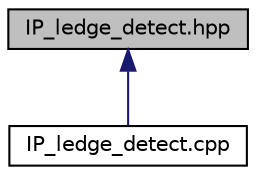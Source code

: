 digraph "IP_ledge_detect.hpp"
{
  edge [fontname="Helvetica",fontsize="10",labelfontname="Helvetica",labelfontsize="10"];
  node [fontname="Helvetica",fontsize="10",shape=record];
  Node7 [label="IP_ledge_detect.hpp",height=0.2,width=0.4,color="black", fillcolor="grey75", style="filled", fontcolor="black"];
  Node7 -> Node8 [dir="back",color="midnightblue",fontsize="10",style="solid",fontname="Helvetica"];
  Node8 [label="IP_ledge_detect.cpp",height=0.2,width=0.4,color="black", fillcolor="white", style="filled",URL="$_i_p__ledge__detect_8cpp.html"];
}
